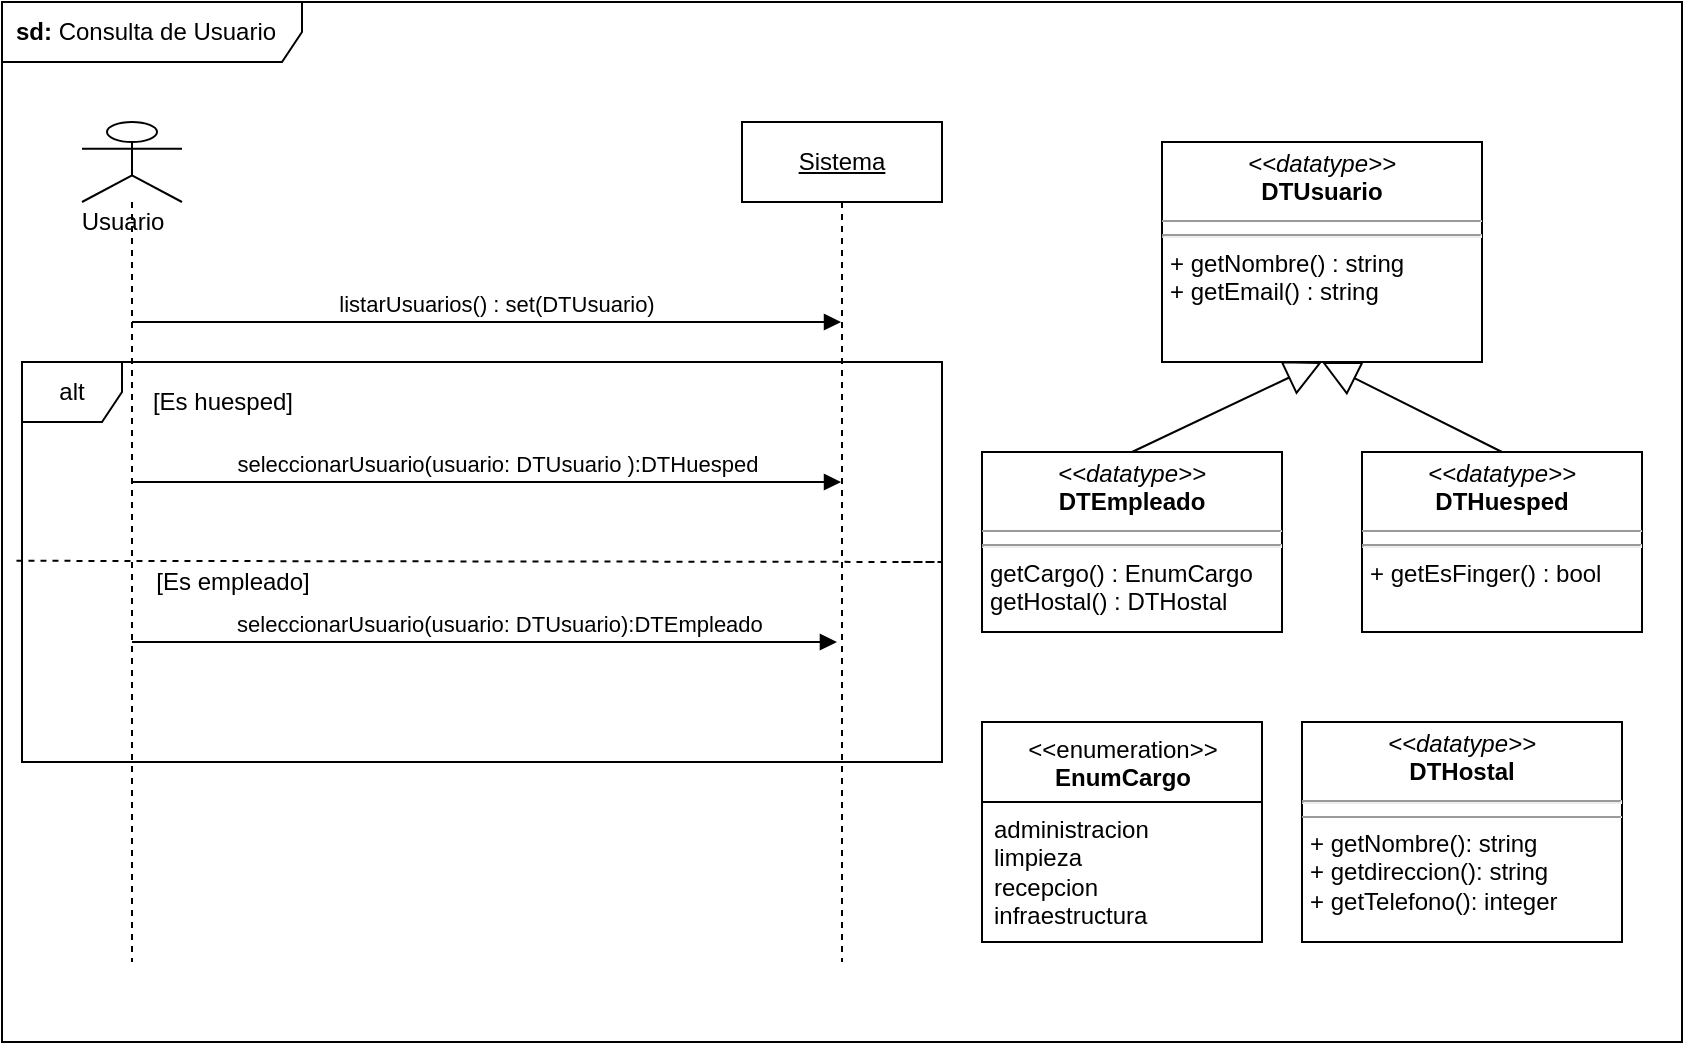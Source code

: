 <mxfile version="17.4.6" type="google"><diagram id="BU2d5MP0lGQN9-boQW6B" name="Page-1"><mxGraphModel grid="1" page="1" gridSize="10" guides="1" tooltips="1" connect="1" arrows="1" fold="1" pageScale="1" pageWidth="827" pageHeight="1169" math="0" shadow="0"><root><mxCell id="0"/><mxCell id="1" parent="0"/><mxCell id="5Xy3y3cNdnnXpcVMUBF4-40" value="&lt;b&gt;sd:&amp;nbsp;&lt;/b&gt;Consulta de Usuario" style="shape=umlFrame;whiteSpace=wrap;html=1;width=150;height=30;boundedLbl=1;verticalAlign=middle;align=left;spacingLeft=5;" vertex="1" parent="1"><mxGeometry width="840" height="520" as="geometry"/></mxCell><mxCell id="5Xy3y3cNdnnXpcVMUBF4-21" value="alt" style="shape=umlFrame;whiteSpace=wrap;html=1;width=50;height=30;" vertex="1" parent="1"><mxGeometry x="10" y="180" width="460" height="200" as="geometry"/></mxCell><mxCell id="5Xy3y3cNdnnXpcVMUBF4-1" value="" style="shape=umlLifeline;participant=umlActor;perimeter=lifelinePerimeter;whiteSpace=wrap;html=1;container=1;collapsible=0;recursiveResize=0;verticalAlign=top;spacingTop=36;outlineConnect=0;" vertex="1" parent="1"><mxGeometry x="40" y="60" width="50" height="420" as="geometry"/></mxCell><mxCell id="5Xy3y3cNdnnXpcVMUBF4-9" value="Usuario" style="text;html=1;align=center;verticalAlign=middle;resizable=0;points=[];autosize=1;strokeColor=none;fillColor=none;" vertex="1" parent="5Xy3y3cNdnnXpcVMUBF4-1"><mxGeometry x="-10" y="40" width="60" height="20" as="geometry"/></mxCell><mxCell id="5Xy3y3cNdnnXpcVMUBF4-2" value="&lt;u&gt;Sistema&lt;/u&gt;" style="shape=umlLifeline;perimeter=lifelinePerimeter;whiteSpace=wrap;html=1;container=1;collapsible=0;recursiveResize=0;outlineConnect=0;" vertex="1" parent="1"><mxGeometry x="370" y="60" width="100" height="420" as="geometry"/></mxCell><mxCell id="5Xy3y3cNdnnXpcVMUBF4-28" value="seleccionarUsuario(usuario:&amp;nbsp;DTUsuario):DTEmpleado&amp;nbsp;" style="html=1;verticalAlign=bottom;endArrow=block;rounded=0;" edge="1" parent="5Xy3y3cNdnnXpcVMUBF4-2" source="5Xy3y3cNdnnXpcVMUBF4-1"><mxGeometry x="0.051" width="80" relative="1" as="geometry"><mxPoint x="-290" y="260" as="sourcePoint"/><mxPoint x="47.472" y="260" as="targetPoint"/><mxPoint as="offset"/><Array as="points"><mxPoint x="-122.028" y="260"/></Array></mxGeometry></mxCell><mxCell id="5Xy3y3cNdnnXpcVMUBF4-3" value="listarUsuarios() : set(DTUsuario)" style="html=1;verticalAlign=bottom;endArrow=block;rounded=0;" edge="1" parent="1" source="5Xy3y3cNdnnXpcVMUBF4-1"><mxGeometry x="0.028" width="80" relative="1" as="geometry"><mxPoint x="50" y="160" as="sourcePoint"/><mxPoint x="419.5" y="160" as="targetPoint"/><mxPoint as="offset"/></mxGeometry></mxCell><mxCell id="5Xy3y3cNdnnXpcVMUBF4-4" value="seleccionarUsuario(usuario: DTUsuario ):DTHuesped&amp;nbsp;" style="html=1;verticalAlign=bottom;endArrow=block;rounded=0;" edge="1" parent="1" source="5Xy3y3cNdnnXpcVMUBF4-1" target="5Xy3y3cNdnnXpcVMUBF4-2"><mxGeometry x="0.037" width="80" relative="1" as="geometry"><mxPoint x="44.0" y="250" as="sourcePoint"/><mxPoint x="419.5" y="250" as="targetPoint"/><mxPoint as="offset"/><Array as="points"><mxPoint x="250" y="240"/></Array></mxGeometry></mxCell><mxCell id="5Xy3y3cNdnnXpcVMUBF4-6" value="&lt;p style=&quot;margin: 0px ; margin-top: 4px ; text-align: center&quot;&gt;&lt;i&gt;&amp;lt;&amp;lt;datatype&amp;gt;&amp;gt;&lt;/i&gt;&lt;br&gt;&lt;b&gt;DTUsuario&lt;/b&gt;&lt;/p&gt;&lt;hr size=&quot;1&quot;&gt;&lt;p style=&quot;margin: 0px ; margin-left: 4px&quot;&gt;&lt;/p&gt;&lt;hr&gt;&lt;p style=&quot;margin: 0px ; margin-left: 4px&quot;&gt;&lt;span&gt;+ getNombre() : string&lt;/span&gt;&lt;/p&gt;&lt;p style=&quot;margin: 0px ; margin-left: 4px&quot;&gt;+ getEmail() : string&lt;/p&gt;" style="verticalAlign=top;align=left;overflow=fill;fontSize=12;fontFamily=Helvetica;html=1;" vertex="1" parent="1"><mxGeometry x="580" y="70" width="160" height="110" as="geometry"/></mxCell><mxCell id="5Xy3y3cNdnnXpcVMUBF4-7" value="&lt;p style=&quot;margin: 0px ; margin-top: 4px ; text-align: center&quot;&gt;&lt;i&gt;&amp;lt;&amp;lt;datatype&amp;gt;&amp;gt;&lt;/i&gt;&lt;br&gt;&lt;b&gt;DTHuesped&lt;/b&gt;&lt;/p&gt;&lt;hr size=&quot;1&quot;&gt;&lt;hr&gt;&lt;p style=&quot;margin: 0px ; margin-left: 4px&quot;&gt;+ getEsFinger() : bool&lt;/p&gt;" style="verticalAlign=top;align=left;overflow=fill;fontSize=12;fontFamily=Helvetica;html=1;" vertex="1" parent="1"><mxGeometry x="680" y="225" width="140" height="90" as="geometry"/></mxCell><mxCell id="5Xy3y3cNdnnXpcVMUBF4-11" value="&amp;lt;&amp;lt;enumeration&amp;gt;&amp;gt;&lt;br&gt;&lt;b&gt;EnumCargo&lt;/b&gt;" style="swimlane;fontStyle=0;align=center;verticalAlign=top;childLayout=stackLayout;horizontal=1;startSize=40;horizontalStack=0;resizeParent=1;resizeParentMax=0;resizeLast=0;collapsible=0;marginBottom=0;html=1;" vertex="1" parent="1"><mxGeometry x="490" y="360" width="140" height="110" as="geometry"/></mxCell><mxCell id="5Xy3y3cNdnnXpcVMUBF4-12" value="administracion&lt;br&gt;limpieza&lt;br&gt;recepcion&lt;br&gt;infraestructura" style="text;html=1;strokeColor=none;fillColor=none;align=left;verticalAlign=middle;spacingLeft=4;spacingRight=4;overflow=hidden;rotatable=0;points=[[0,0.5],[1,0.5]];portConstraint=eastwest;" vertex="1" parent="5Xy3y3cNdnnXpcVMUBF4-11"><mxGeometry y="40" width="140" height="70" as="geometry"/></mxCell><mxCell id="5Xy3y3cNdnnXpcVMUBF4-23" value="[Es huesped]" style="text;html=1;align=center;verticalAlign=middle;resizable=0;points=[];autosize=1;strokeColor=none;fillColor=none;" vertex="1" parent="1"><mxGeometry x="65" y="190" width="90" height="20" as="geometry"/></mxCell><mxCell id="5Xy3y3cNdnnXpcVMUBF4-32" value="" style="endArrow=none;dashed=1;html=1;rounded=0;entryX=0.95;entryY=0.5;entryDx=0;entryDy=0;entryPerimeter=0;exitX=-0.006;exitY=0.497;exitDx=0;exitDy=0;exitPerimeter=0;" edge="1" parent="1" source="5Xy3y3cNdnnXpcVMUBF4-21" target="5Xy3y3cNdnnXpcVMUBF4-21"><mxGeometry width="50" height="50" relative="1" as="geometry"><mxPoint x="100" y="310" as="sourcePoint"/><mxPoint x="150" y="260" as="targetPoint"/><Array as="points"><mxPoint x="470" y="280"/></Array></mxGeometry></mxCell><mxCell id="5Xy3y3cNdnnXpcVMUBF4-33" value="[Es empleado]" style="text;html=1;align=center;verticalAlign=middle;resizable=0;points=[];autosize=1;strokeColor=none;fillColor=none;" vertex="1" parent="1"><mxGeometry x="70" y="280" width="90" height="20" as="geometry"/></mxCell><mxCell id="5Xy3y3cNdnnXpcVMUBF4-34" value="&lt;p style=&quot;margin: 0px ; margin-top: 4px ; text-align: center&quot;&gt;&lt;i&gt;&amp;lt;&amp;lt;datatype&amp;gt;&amp;gt;&lt;/i&gt;&lt;br&gt;&lt;b&gt;DTEmpleado&lt;/b&gt;&lt;/p&gt;&lt;hr size=&quot;1&quot;&gt;&lt;p style=&quot;margin: 0px ; margin-left: 4px&quot;&gt;&lt;/p&gt;&lt;hr&gt;&lt;p style=&quot;margin: 0px ; margin-left: 4px&quot;&gt;getCargo() : EnumCargo&lt;/p&gt;&lt;p style=&quot;margin: 0px ; margin-left: 4px&quot;&gt;getHostal() : DTHostal&lt;/p&gt;" style="verticalAlign=top;align=left;overflow=fill;fontSize=12;fontFamily=Helvetica;html=1;" vertex="1" parent="1"><mxGeometry x="490" y="225" width="150" height="90" as="geometry"/></mxCell><mxCell id="5Xy3y3cNdnnXpcVMUBF4-38" value="&lt;p style=&quot;margin: 0px ; margin-top: 4px ; text-align: center&quot;&gt;&lt;i&gt;&amp;lt;&amp;lt;datatype&amp;gt;&amp;gt;&lt;/i&gt;&lt;br&gt;&lt;b&gt;DTHostal&lt;/b&gt;&lt;/p&gt;&lt;hr&gt;&lt;hr size=&quot;1&quot;&gt;&lt;p style=&quot;margin: 0px ; margin-left: 4px&quot;&gt;+ getNombre(): string&lt;br&gt;+ getdireccion(): string&lt;/p&gt;&lt;p style=&quot;margin: 0px ; margin-left: 4px&quot;&gt;+ getTelefono(): integer&lt;br&gt;&lt;/p&gt;" style="verticalAlign=top;align=left;overflow=fill;fontSize=12;fontFamily=Helvetica;html=1;" vertex="1" parent="1"><mxGeometry x="650" y="360" width="160" height="110" as="geometry"/></mxCell><mxCell id="5Xy3y3cNdnnXpcVMUBF4-49" value="" style="endArrow=block;endSize=16;endFill=0;html=1;rounded=0;exitX=0.5;exitY=0;exitDx=0;exitDy=0;entryX=0.5;entryY=1;entryDx=0;entryDy=0;" edge="1" parent="1" source="5Xy3y3cNdnnXpcVMUBF4-34" target="5Xy3y3cNdnnXpcVMUBF4-6"><mxGeometry width="160" relative="1" as="geometry"><mxPoint x="560" y="210" as="sourcePoint"/><mxPoint x="660" y="210" as="targetPoint"/></mxGeometry></mxCell><mxCell id="5Xy3y3cNdnnXpcVMUBF4-50" value="" style="endArrow=block;endSize=16;endFill=0;html=1;rounded=0;exitX=0.5;exitY=0;exitDx=0;exitDy=0;" edge="1" parent="1" source="5Xy3y3cNdnnXpcVMUBF4-7"><mxGeometry width="160" relative="1" as="geometry"><mxPoint x="702.5" y="222.5" as="sourcePoint"/><mxPoint x="660" y="180" as="targetPoint"/></mxGeometry></mxCell></root></mxGraphModel></diagram></mxfile>